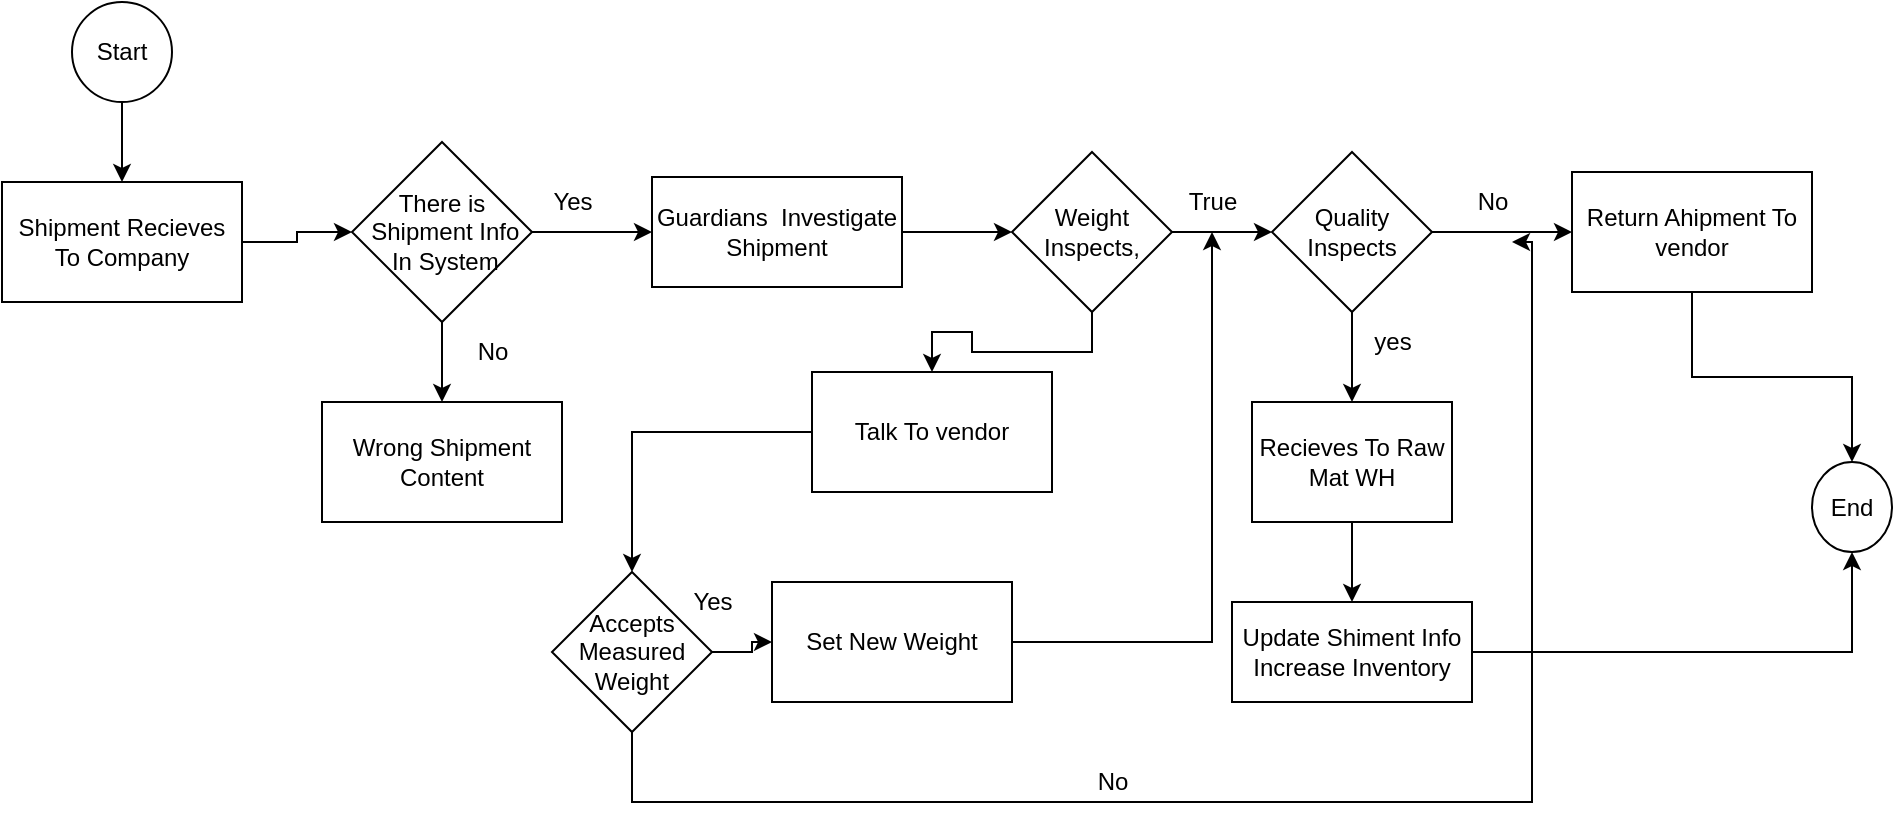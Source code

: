 <mxfile version="20.4.0" type="github">
  <diagram name="Page-1" id="2a216829-ef6e-dabb-86c1-c78162f3ba2b">
    <mxGraphModel dx="1958" dy="425" grid="1" gridSize="10" guides="1" tooltips="1" connect="1" arrows="1" fold="1" page="1" pageScale="1" pageWidth="850" pageHeight="1100" background="none" math="0" shadow="0">
      <root>
        <mxCell id="0" />
        <mxCell id="1" parent="0" />
        <mxCell id="GtSeB2v9Dmk6VtzoBD2T-3" value="" style="edgeStyle=orthogonalEdgeStyle;rounded=0;orthogonalLoop=1;jettySize=auto;html=1;" edge="1" parent="1" source="GtSeB2v9Dmk6VtzoBD2T-1" target="GtSeB2v9Dmk6VtzoBD2T-2">
          <mxGeometry relative="1" as="geometry" />
        </mxCell>
        <mxCell id="GtSeB2v9Dmk6VtzoBD2T-1" value="Start" style="ellipse;whiteSpace=wrap;html=1;aspect=fixed;" vertex="1" parent="1">
          <mxGeometry x="30" y="130" width="50" height="50" as="geometry" />
        </mxCell>
        <mxCell id="GtSeB2v9Dmk6VtzoBD2T-7" value="" style="edgeStyle=orthogonalEdgeStyle;rounded=0;orthogonalLoop=1;jettySize=auto;html=1;" edge="1" parent="1" source="GtSeB2v9Dmk6VtzoBD2T-2" target="GtSeB2v9Dmk6VtzoBD2T-6">
          <mxGeometry relative="1" as="geometry" />
        </mxCell>
        <mxCell id="GtSeB2v9Dmk6VtzoBD2T-2" value="Shipment Recieves To Company" style="whiteSpace=wrap;html=1;" vertex="1" parent="1">
          <mxGeometry x="-5" y="220" width="120" height="60" as="geometry" />
        </mxCell>
        <mxCell id="GtSeB2v9Dmk6VtzoBD2T-9" value="" style="edgeStyle=orthogonalEdgeStyle;rounded=0;orthogonalLoop=1;jettySize=auto;html=1;" edge="1" parent="1" source="GtSeB2v9Dmk6VtzoBD2T-6" target="GtSeB2v9Dmk6VtzoBD2T-8">
          <mxGeometry relative="1" as="geometry" />
        </mxCell>
        <mxCell id="GtSeB2v9Dmk6VtzoBD2T-22" value="" style="edgeStyle=orthogonalEdgeStyle;rounded=0;orthogonalLoop=1;jettySize=auto;html=1;" edge="1" parent="1" source="GtSeB2v9Dmk6VtzoBD2T-6" target="GtSeB2v9Dmk6VtzoBD2T-21">
          <mxGeometry relative="1" as="geometry" />
        </mxCell>
        <mxCell id="GtSeB2v9Dmk6VtzoBD2T-6" value="There is&lt;br&gt;&amp;nbsp;Shipment Info&lt;br&gt;&amp;nbsp;In System" style="rhombus;whiteSpace=wrap;html=1;" vertex="1" parent="1">
          <mxGeometry x="170" y="200" width="90" height="90" as="geometry" />
        </mxCell>
        <mxCell id="GtSeB2v9Dmk6VtzoBD2T-30" style="edgeStyle=orthogonalEdgeStyle;rounded=0;orthogonalLoop=1;jettySize=auto;html=1;" edge="1" parent="1" source="GtSeB2v9Dmk6VtzoBD2T-8" target="GtSeB2v9Dmk6VtzoBD2T-26">
          <mxGeometry relative="1" as="geometry" />
        </mxCell>
        <mxCell id="GtSeB2v9Dmk6VtzoBD2T-8" value="Guardians&amp;nbsp; Investigate Shipment" style="whiteSpace=wrap;html=1;" vertex="1" parent="1">
          <mxGeometry x="320" y="217.5" width="125" height="55" as="geometry" />
        </mxCell>
        <mxCell id="GtSeB2v9Dmk6VtzoBD2T-10" value="Yes" style="text;html=1;align=center;verticalAlign=middle;resizable=0;points=[];autosize=1;strokeColor=none;fillColor=none;" vertex="1" parent="1">
          <mxGeometry x="260" y="215" width="40" height="30" as="geometry" />
        </mxCell>
        <mxCell id="GtSeB2v9Dmk6VtzoBD2T-19" value="No" style="text;html=1;align=center;verticalAlign=middle;resizable=0;points=[];autosize=1;strokeColor=none;fillColor=none;" vertex="1" parent="1">
          <mxGeometry x="220" y="290" width="40" height="30" as="geometry" />
        </mxCell>
        <mxCell id="GtSeB2v9Dmk6VtzoBD2T-21" value="Wrong Shipment Content" style="whiteSpace=wrap;html=1;" vertex="1" parent="1">
          <mxGeometry x="155" y="330" width="120" height="60" as="geometry" />
        </mxCell>
        <mxCell id="GtSeB2v9Dmk6VtzoBD2T-32" value="" style="edgeStyle=orthogonalEdgeStyle;rounded=0;orthogonalLoop=1;jettySize=auto;html=1;" edge="1" parent="1" source="GtSeB2v9Dmk6VtzoBD2T-26" target="GtSeB2v9Dmk6VtzoBD2T-31">
          <mxGeometry relative="1" as="geometry" />
        </mxCell>
        <mxCell id="GtSeB2v9Dmk6VtzoBD2T-48" value="" style="edgeStyle=orthogonalEdgeStyle;rounded=0;orthogonalLoop=1;jettySize=auto;html=1;" edge="1" parent="1" source="GtSeB2v9Dmk6VtzoBD2T-26" target="GtSeB2v9Dmk6VtzoBD2T-47">
          <mxGeometry relative="1" as="geometry" />
        </mxCell>
        <mxCell id="GtSeB2v9Dmk6VtzoBD2T-26" value="Weight Inspects," style="rhombus;whiteSpace=wrap;html=1;" vertex="1" parent="1">
          <mxGeometry x="500" y="205" width="80" height="80" as="geometry" />
        </mxCell>
        <mxCell id="GtSeB2v9Dmk6VtzoBD2T-35" value="" style="edgeStyle=orthogonalEdgeStyle;rounded=0;orthogonalLoop=1;jettySize=auto;html=1;" edge="1" parent="1" source="GtSeB2v9Dmk6VtzoBD2T-31" target="GtSeB2v9Dmk6VtzoBD2T-34">
          <mxGeometry relative="1" as="geometry" />
        </mxCell>
        <mxCell id="GtSeB2v9Dmk6VtzoBD2T-39" value="" style="edgeStyle=orthogonalEdgeStyle;rounded=0;orthogonalLoop=1;jettySize=auto;html=1;" edge="1" parent="1" source="GtSeB2v9Dmk6VtzoBD2T-31" target="GtSeB2v9Dmk6VtzoBD2T-38">
          <mxGeometry relative="1" as="geometry" />
        </mxCell>
        <mxCell id="GtSeB2v9Dmk6VtzoBD2T-31" value="Quality Inspects" style="rhombus;whiteSpace=wrap;html=1;" vertex="1" parent="1">
          <mxGeometry x="630" y="205" width="80" height="80" as="geometry" />
        </mxCell>
        <mxCell id="GtSeB2v9Dmk6VtzoBD2T-33" value="True" style="text;html=1;align=center;verticalAlign=middle;resizable=0;points=[];autosize=1;strokeColor=none;fillColor=none;" vertex="1" parent="1">
          <mxGeometry x="575" y="215" width="50" height="30" as="geometry" />
        </mxCell>
        <mxCell id="GtSeB2v9Dmk6VtzoBD2T-43" value="" style="edgeStyle=orthogonalEdgeStyle;rounded=0;orthogonalLoop=1;jettySize=auto;html=1;" edge="1" parent="1" source="GtSeB2v9Dmk6VtzoBD2T-34" target="GtSeB2v9Dmk6VtzoBD2T-42">
          <mxGeometry relative="1" as="geometry" />
        </mxCell>
        <mxCell id="GtSeB2v9Dmk6VtzoBD2T-34" value="Recieves To Raw Mat WH" style="whiteSpace=wrap;html=1;" vertex="1" parent="1">
          <mxGeometry x="620" y="330" width="100" height="60" as="geometry" />
        </mxCell>
        <mxCell id="GtSeB2v9Dmk6VtzoBD2T-37" value="yes" style="text;html=1;align=center;verticalAlign=middle;resizable=0;points=[];autosize=1;strokeColor=none;fillColor=none;" vertex="1" parent="1">
          <mxGeometry x="670" y="285" width="40" height="30" as="geometry" />
        </mxCell>
        <mxCell id="GtSeB2v9Dmk6VtzoBD2T-41" value="" style="edgeStyle=orthogonalEdgeStyle;rounded=0;orthogonalLoop=1;jettySize=auto;html=1;" edge="1" parent="1" source="GtSeB2v9Dmk6VtzoBD2T-38" target="GtSeB2v9Dmk6VtzoBD2T-40">
          <mxGeometry relative="1" as="geometry" />
        </mxCell>
        <mxCell id="GtSeB2v9Dmk6VtzoBD2T-38" value="Return Ahipment To vendor" style="whiteSpace=wrap;html=1;" vertex="1" parent="1">
          <mxGeometry x="780" y="215" width="120" height="60" as="geometry" />
        </mxCell>
        <mxCell id="GtSeB2v9Dmk6VtzoBD2T-40" value="End" style="ellipse;whiteSpace=wrap;html=1;" vertex="1" parent="1">
          <mxGeometry x="900" y="360" width="40" height="45" as="geometry" />
        </mxCell>
        <mxCell id="GtSeB2v9Dmk6VtzoBD2T-45" style="edgeStyle=orthogonalEdgeStyle;rounded=0;orthogonalLoop=1;jettySize=auto;html=1;entryX=0.5;entryY=1;entryDx=0;entryDy=0;" edge="1" parent="1" source="GtSeB2v9Dmk6VtzoBD2T-42" target="GtSeB2v9Dmk6VtzoBD2T-40">
          <mxGeometry relative="1" as="geometry">
            <mxPoint x="920" y="420" as="targetPoint" />
          </mxGeometry>
        </mxCell>
        <mxCell id="GtSeB2v9Dmk6VtzoBD2T-42" value="Update Shiment Info&lt;br&gt;Increase Inventory" style="whiteSpace=wrap;html=1;" vertex="1" parent="1">
          <mxGeometry x="610" y="430" width="120" height="50" as="geometry" />
        </mxCell>
        <mxCell id="GtSeB2v9Dmk6VtzoBD2T-50" value="" style="edgeStyle=orthogonalEdgeStyle;rounded=0;orthogonalLoop=1;jettySize=auto;html=1;" edge="1" parent="1" source="GtSeB2v9Dmk6VtzoBD2T-47" target="GtSeB2v9Dmk6VtzoBD2T-49">
          <mxGeometry relative="1" as="geometry" />
        </mxCell>
        <mxCell id="GtSeB2v9Dmk6VtzoBD2T-47" value="Talk To vendor" style="whiteSpace=wrap;html=1;" vertex="1" parent="1">
          <mxGeometry x="400" y="315" width="120" height="60" as="geometry" />
        </mxCell>
        <mxCell id="GtSeB2v9Dmk6VtzoBD2T-51" style="edgeStyle=orthogonalEdgeStyle;rounded=0;orthogonalLoop=1;jettySize=auto;html=1;exitX=1;exitY=0.5;exitDx=0;exitDy=0;" edge="1" parent="1" source="GtSeB2v9Dmk6VtzoBD2T-58" target="GtSeB2v9Dmk6VtzoBD2T-33">
          <mxGeometry relative="1" as="geometry">
            <mxPoint x="500" y="450" as="sourcePoint" />
          </mxGeometry>
        </mxCell>
        <mxCell id="GtSeB2v9Dmk6VtzoBD2T-52" style="edgeStyle=orthogonalEdgeStyle;rounded=0;orthogonalLoop=1;jettySize=auto;html=1;" edge="1" parent="1" source="GtSeB2v9Dmk6VtzoBD2T-49">
          <mxGeometry relative="1" as="geometry">
            <mxPoint x="750" y="250" as="targetPoint" />
            <Array as="points">
              <mxPoint x="310" y="530" />
              <mxPoint x="760" y="530" />
              <mxPoint x="760" y="250" />
            </Array>
          </mxGeometry>
        </mxCell>
        <mxCell id="GtSeB2v9Dmk6VtzoBD2T-59" value="" style="edgeStyle=orthogonalEdgeStyle;rounded=0;orthogonalLoop=1;jettySize=auto;html=1;" edge="1" parent="1" source="GtSeB2v9Dmk6VtzoBD2T-49" target="GtSeB2v9Dmk6VtzoBD2T-58">
          <mxGeometry relative="1" as="geometry" />
        </mxCell>
        <mxCell id="GtSeB2v9Dmk6VtzoBD2T-49" value="Accepts Measured Weight" style="rhombus;whiteSpace=wrap;html=1;" vertex="1" parent="1">
          <mxGeometry x="270" y="415" width="80" height="80" as="geometry" />
        </mxCell>
        <mxCell id="GtSeB2v9Dmk6VtzoBD2T-53" value="No" style="text;html=1;align=center;verticalAlign=middle;resizable=0;points=[];autosize=1;strokeColor=none;fillColor=none;" vertex="1" parent="1">
          <mxGeometry x="720" y="215" width="40" height="30" as="geometry" />
        </mxCell>
        <mxCell id="GtSeB2v9Dmk6VtzoBD2T-54" value="Yes" style="text;html=1;align=center;verticalAlign=middle;resizable=0;points=[];autosize=1;strokeColor=none;fillColor=none;" vertex="1" parent="1">
          <mxGeometry x="330" y="415" width="40" height="30" as="geometry" />
        </mxCell>
        <mxCell id="GtSeB2v9Dmk6VtzoBD2T-55" value="No" style="text;html=1;align=center;verticalAlign=middle;resizable=0;points=[];autosize=1;strokeColor=none;fillColor=none;" vertex="1" parent="1">
          <mxGeometry x="530" y="505" width="40" height="30" as="geometry" />
        </mxCell>
        <mxCell id="GtSeB2v9Dmk6VtzoBD2T-58" value="Set New Weight" style="whiteSpace=wrap;html=1;" vertex="1" parent="1">
          <mxGeometry x="380" y="420" width="120" height="60" as="geometry" />
        </mxCell>
      </root>
    </mxGraphModel>
  </diagram>
</mxfile>
